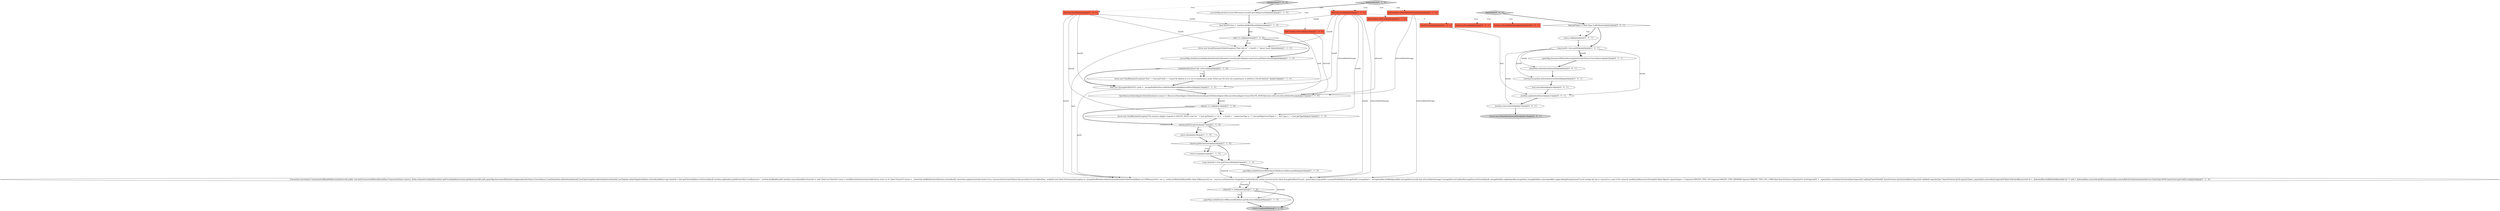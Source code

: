 digraph {
25 [style = filled, label = "final boolean isForceDeleteStorage@@@2@@@['0', '1', '0']", fillcolor = tomato, shape = box image = "AAA0AAABBB2BBB"];
30 [style = filled, label = "_hostDao.remove(hostId)@@@12@@@['0', '0', '1']", fillcolor = white, shape = ellipse image = "AAA0AAABBB3BBB"];
7 [style = filled, label = "return true@@@88@@@['1', '1', '0']", fillcolor = lightgray, shape = ellipse image = "AAA0AAABBB1BBB"];
38 [style = filled, label = "boolean isForceDeleteStorage@@@2@@@['0', '0', '1']", fillcolor = tomato, shape = box image = "AAA0AAABBB3BBB"];
14 [style = filled, label = "final ResourceStateAdapter.DeleteHostAnswer answer = (ResourceStateAdapter.DeleteHostAnswer)dispatchToStateAdapters(ResourceStateAdapter.Event.DELETE_HOST,false,host,isForced,isForceDeleteStorage)@@@13@@@['1', '1', '0']", fillcolor = white, shape = ellipse image = "AAA0AAABBB1BBB"];
2 [style = filled, label = "Long clusterId = host.getClusterId()@@@23@@@['1', '1', '0']", fillcolor = white, shape = ellipse image = "AAA0AAABBB1BBB"];
13 [style = filled, label = "answer.getIsException()@@@17@@@['1', '1', '0']", fillcolor = white, shape = diamond image = "AAA0AAABBB1BBB"];
10 [style = filled, label = "throw new InvalidParameterValueException(\"Host with id \" + hostId + \" doesn't exist\")@@@6@@@['1', '1', '0']", fillcolor = white, shape = ellipse image = "AAA0AAABBB1BBB"];
40 [style = filled, label = "deleteHost['0', '0', '1']", fillcolor = lightgray, shape = diamond image = "AAA0AAABBB3BBB"];
6 [style = filled, label = "doDeleteHost['1', '0', '0']", fillcolor = lightgray, shape = diamond image = "AAA0AAABBB1BBB"];
22 [style = filled, label = "_accountMgr.getActiveUser(CallContext.current().getCallingUserId())@@@3@@@['1', '1', '0']", fillcolor = white, shape = ellipse image = "AAA0AAABBB1BBB"];
39 [style = filled, label = "HostVO host@@@2@@@['0', '0', '1']", fillcolor = tomato, shape = box image = "AAA0AAABBB3BBB"];
33 [style = filled, label = "host.setGuid(null)@@@10@@@['0', '0', '1']", fillcolor = white, shape = ellipse image = "AAA0AAABBB3BBB"];
19 [style = filled, label = "final HostVO host = _hostDao.findById(hostId)@@@4@@@['1', '1', '0']", fillcolor = white, shape = ellipse image = "AAA0AAABBB1BBB"];
26 [style = filled, label = "final boolean isForced@@@2@@@['0', '1', '0']", fillcolor = tomato, shape = box image = "AAA0AAABBB2BBB"];
23 [style = filled, label = "throw new CloudRuntimeException(\"No resource adapter respond to DELETE_HOST event for \" + host.getName() + \" id = \" + hostId + \", hypervisorType is \" + host.getHypervisorType() + \", host type is \" + host.getType())@@@15@@@['1', '1', '0']", fillcolor = white, shape = ellipse image = "AAA0AAABBB1BBB"];
24 [style = filled, label = "return true@@@21@@@['1', '1', '0']", fillcolor = white, shape = ellipse image = "AAA0AAABBB1BBB"];
17 [style = filled, label = "_agentMgr.notifyMonitorsOfRemovedHost(host.getId(),clusterId)@@@86@@@['1', '1', '0']", fillcolor = white, shape = ellipse image = "AAA0AAABBB1BBB"];
1 [style = filled, label = "final long hostId@@@2@@@['1', '0', '0']", fillcolor = tomato, shape = box image = "AAA0AAABBB1BBB"];
28 [style = filled, label = "_hostDao.update(hostId,host)@@@11@@@['0', '0', '1']", fillcolor = white, shape = ellipse image = "AAA0AAABBB3BBB"];
41 [style = filled, label = "_detailsDao.deleteDetails(hostId)@@@8@@@['0', '0', '1']", fillcolor = white, shape = ellipse image = "AAA0AAABBB3BBB"];
36 [style = filled, label = "long hostId = host.getId()@@@6@@@['0', '0', '1']", fillcolor = white, shape = ellipse image = "AAA0AAABBB3BBB"];
31 [style = filled, label = "_agentMgr.disconnectWithoutInvestigation(hostId,Status.Event.Remove)@@@7@@@['0', '0', '1']", fillcolor = white, shape = ellipse image = "AAA0AAABBB3BBB"];
9 [style = filled, label = "final List<StoragePoolHostVO> pools = _storagePoolHostDao.listByHostIdIncludingRemoved(hostId)@@@12@@@['1', '1', '0']", fillcolor = white, shape = ellipse image = "AAA0AAABBB1BBB"];
29 [style = filled, label = "boolean isForced@@@2@@@['0', '0', '1']", fillcolor = tomato, shape = box image = "AAA0AAABBB3BBB"];
8 [style = filled, label = "throw new CloudRuntimeException(\"Host \" + host.getUuid() + \" cannot be deleted as it is not in maintenance mode. Either put the host into maintenance or perform a forced deletion.\")@@@10@@@['1', '1', '0']", fillcolor = white, shape = ellipse image = "AAA0AAABBB1BBB"];
12 [style = filled, label = "clusterId != null@@@85@@@['1', '1', '0']", fillcolor = white, shape = diamond image = "AAA0AAABBB1BBB"];
35 [style = filled, label = "return new DeleteHostAnswer(false)@@@13@@@['0', '0', '1']", fillcolor = lightgray, shape = ellipse image = "AAA0AAABBB3BBB"];
0 [style = filled, label = "_accountMgr.checkAccessAndSpecifyAuthority(CallContext.current().getCallingAccount(),host.getDataCenterId())@@@8@@@['1', '1', '0']", fillcolor = white, shape = ellipse image = "AAA0AAABBB1BBB"];
16 [style = filled, label = "Transaction.execute(new TransactionCallbackNoReturn(){@Override public void doInTransactionWithoutResult(final TransactionStatus status){_dcDao.releasePrivateIpAddress(host.getPrivateIpAddress(),host.getDataCenterId(),null)_agentMgr.disconnectWithoutInvestigation(hostId,Status.Event.Remove)_hostDetailsDao.deleteDetails(hostId)_hostGpuGroupsDao.deleteGpuEntries(hostId)_hostTagsDao.deleteTags(hostId)host.setGuid(null)final Long clusterId = host.getClusterId()host.setClusterId(null)_hostDao.update(host.getId(),host)Host hostRemoved = _hostDao.findById(hostId)_hostDao.remove(hostId)if (clusterId != null) {final List<HostVO> hosts = listAllHostsInCluster(clusterId)if (hosts.size() == 0) {final ClusterVO cluster = _clusterDao.findById(clusterId)cluster.setGuid(null)_clusterDao.update(clusterId,cluster)}}try {resourceStateTransitTo(host,ResourceState.Event.DeleteHost,_nodeId)}catch (final NoTransitionException e) _storagePoolHostDao.deletePrimaryRecordsForHost(hostId)final List<VMInstanceVO> vms = _vmDao.listByHostId(hostId)for (final VMInstanceVO vm : vms){vm.setState(State.Stopped)vm.setHostId(null)_vmDao.persist(vm)}for (final StoragePoolHostVO pool : pools){final Long poolId = pool.getPoolId()final StoragePoolVO storagePool = _storagePoolDao.findById(poolId)if (storagePool.isLocal() && isForceDeleteStorage) {storagePool.setUuid(null)storagePool.setClusterId(null)_storagePoolDao.update(poolId,storagePool)_storagePoolDao.remove(poolId)s_logger.debug(String.format(\"Local storage (id: %s( is removed as a part of %s removal\",poolId,hostRemoved.toString()))}}final Object(( capacityTypes = {Capacity.CAPACITY_TYPE_CPU,Capacity.CAPACITY_TYPE_MEMORY,Capacity.CAPACITY_TYPE_CPU_CORE}final SearchCriteria<CapacityVO> hostCapacitySC = _capacityDao.createSearchCriteria()hostCapacitySC.addAnd(\"hostOrPoolId\",SearchCriteria.Op.EQ,hostId)hostCapacitySC.addAnd(\"capacityType\",SearchCriteria.Op.IN,capacityTypes)_capacityDao.remove(hostCapacitySC)final DedicatedResourceVO dr = _dedicatedDao.findByHostId(hostId)if (dr != null) {_dedicatedDao.remove(dr.getId())}annotationDao.removeByEntityType(AnnotationService.EntityType.HOST.name(),host.getUuid())}})@@@25@@@['1', '1', '0']", fillcolor = white, shape = ellipse image = "AAA0AAABBB1BBB"];
5 [style = filled, label = "_agentMgr.notifyMonitorsOfHostAboutToBeRemoved(host.getId())@@@24@@@['1', '1', '0']", fillcolor = white, shape = ellipse image = "AAA0AAABBB1BBB"];
27 [style = filled, label = "doDeleteHost['0', '1', '0']", fillcolor = lightgray, shape = diamond image = "AAA0AAABBB2BBB"];
3 [style = filled, label = "!canDeleteHost(host) && !isForced@@@9@@@['1', '1', '0']", fillcolor = white, shape = diamond image = "AAA0AAABBB1BBB"];
32 [style = filled, label = "host.getType() != Host.Type.TrafficMonitor@@@3@@@['0', '0', '1']", fillcolor = white, shape = diamond image = "AAA0AAABBB3BBB"];
11 [style = filled, label = "final boolean isForced@@@2@@@['1', '0', '0']", fillcolor = tomato, shape = box image = "AAA0AAABBB1BBB"];
34 [style = filled, label = "return null@@@4@@@['0', '0', '1']", fillcolor = white, shape = ellipse image = "AAA0AAABBB3BBB"];
15 [style = filled, label = "host == null@@@5@@@['1', '1', '0']", fillcolor = white, shape = diamond image = "AAA0AAABBB1BBB"];
37 [style = filled, label = "_hostGpuGroupsDao.deleteGpuEntries(hostId)@@@9@@@['0', '0', '1']", fillcolor = white, shape = ellipse image = "AAA0AAABBB3BBB"];
20 [style = filled, label = "!answer.getIsContinue()@@@20@@@['1', '1', '0']", fillcolor = white, shape = diamond image = "AAA0AAABBB1BBB"];
18 [style = filled, label = "final long hostId@@@2@@@['1', '1', '0']", fillcolor = tomato, shape = box image = "AAA0AAABBB1BBB"];
21 [style = filled, label = "return false@@@18@@@['1', '1', '0']", fillcolor = white, shape = ellipse image = "AAA0AAABBB1BBB"];
4 [style = filled, label = "answer == null@@@14@@@['1', '1', '0']", fillcolor = white, shape = diamond image = "AAA0AAABBB1BBB"];
27->18 [style = dotted, label="true"];
1->9 [style = solid, label="hostId"];
1->10 [style = solid, label="hostId"];
18->16 [style = solid, label="hostId"];
1->23 [style = solid, label="hostId"];
18->39 [style = dashed, label="0"];
37->33 [style = bold, label=""];
6->22 [style = bold, label=""];
16->12 [style = bold, label=""];
15->0 [style = bold, label=""];
3->9 [style = bold, label=""];
9->14 [style = bold, label=""];
4->23 [style = bold, label=""];
30->35 [style = bold, label=""];
20->2 [style = bold, label=""];
13->20 [style = bold, label=""];
6->11 [style = dotted, label="true"];
36->41 [style = solid, label="hostId"];
14->4 [style = solid, label="answer"];
1->19 [style = solid, label="hostId"];
28->30 [style = bold, label=""];
40->32 [style = bold, label=""];
40->29 [style = dotted, label="true"];
24->2 [style = bold, label=""];
39->28 [style = solid, label="host"];
18->16 [style = solid, label="isForceDeleteStorage"];
1->16 [style = solid, label="hostId"];
20->24 [style = dotted, label="true"];
15->10 [style = dotted, label="true"];
19->16 [style = solid, label="host"];
21->20 [style = bold, label=""];
31->41 [style = bold, label=""];
32->34 [style = dotted, label="true"];
3->8 [style = bold, label=""];
40->38 [style = dotted, label="true"];
32->34 [style = bold, label=""];
9->16 [style = solid, label="pools"];
27->25 [style = dotted, label="true"];
16->17 [style = solid, label="clusterId"];
19->15 [style = solid, label="host"];
5->16 [style = bold, label=""];
36->30 [style = solid, label="hostId"];
22->19 [style = bold, label=""];
2->16 [style = solid, label="clusterId"];
41->37 [style = bold, label=""];
6->1 [style = dotted, label="true"];
34->36 [style = bold, label=""];
26->14 [style = solid, label="isForced"];
0->3 [style = bold, label=""];
27->26 [style = dotted, label="true"];
23->13 [style = bold, label=""];
12->17 [style = bold, label=""];
6->18 [style = dotted, label="true"];
20->24 [style = bold, label=""];
16->12 [style = solid, label="clusterId"];
4->13 [style = bold, label=""];
4->23 [style = dotted, label="true"];
18->14 [style = solid, label="isForceDeleteStorage"];
18->9 [style = solid, label="hostId"];
17->7 [style = bold, label=""];
36->28 [style = solid, label="hostId"];
15->10 [style = bold, label=""];
18->10 [style = solid, label="hostId"];
10->0 [style = bold, label=""];
36->31 [style = solid, label="hostId"];
12->7 [style = bold, label=""];
13->21 [style = dotted, label="true"];
25->16 [style = solid, label="isForceDeleteStorage"];
8->9 [style = bold, label=""];
19->14 [style = solid, label="host"];
2->5 [style = bold, label=""];
18->19 [style = solid, label="hostId"];
36->37 [style = solid, label="hostId"];
19->15 [style = bold, label=""];
3->8 [style = dotted, label="true"];
18->23 [style = solid, label="hostId"];
33->28 [style = bold, label=""];
27->22 [style = bold, label=""];
11->14 [style = solid, label="isForced"];
25->14 [style = solid, label="isForceDeleteStorage"];
32->36 [style = bold, label=""];
12->17 [style = dotted, label="true"];
36->31 [style = bold, label=""];
40->39 [style = dotted, label="true"];
14->4 [style = bold, label=""];
13->21 [style = bold, label=""];
}
